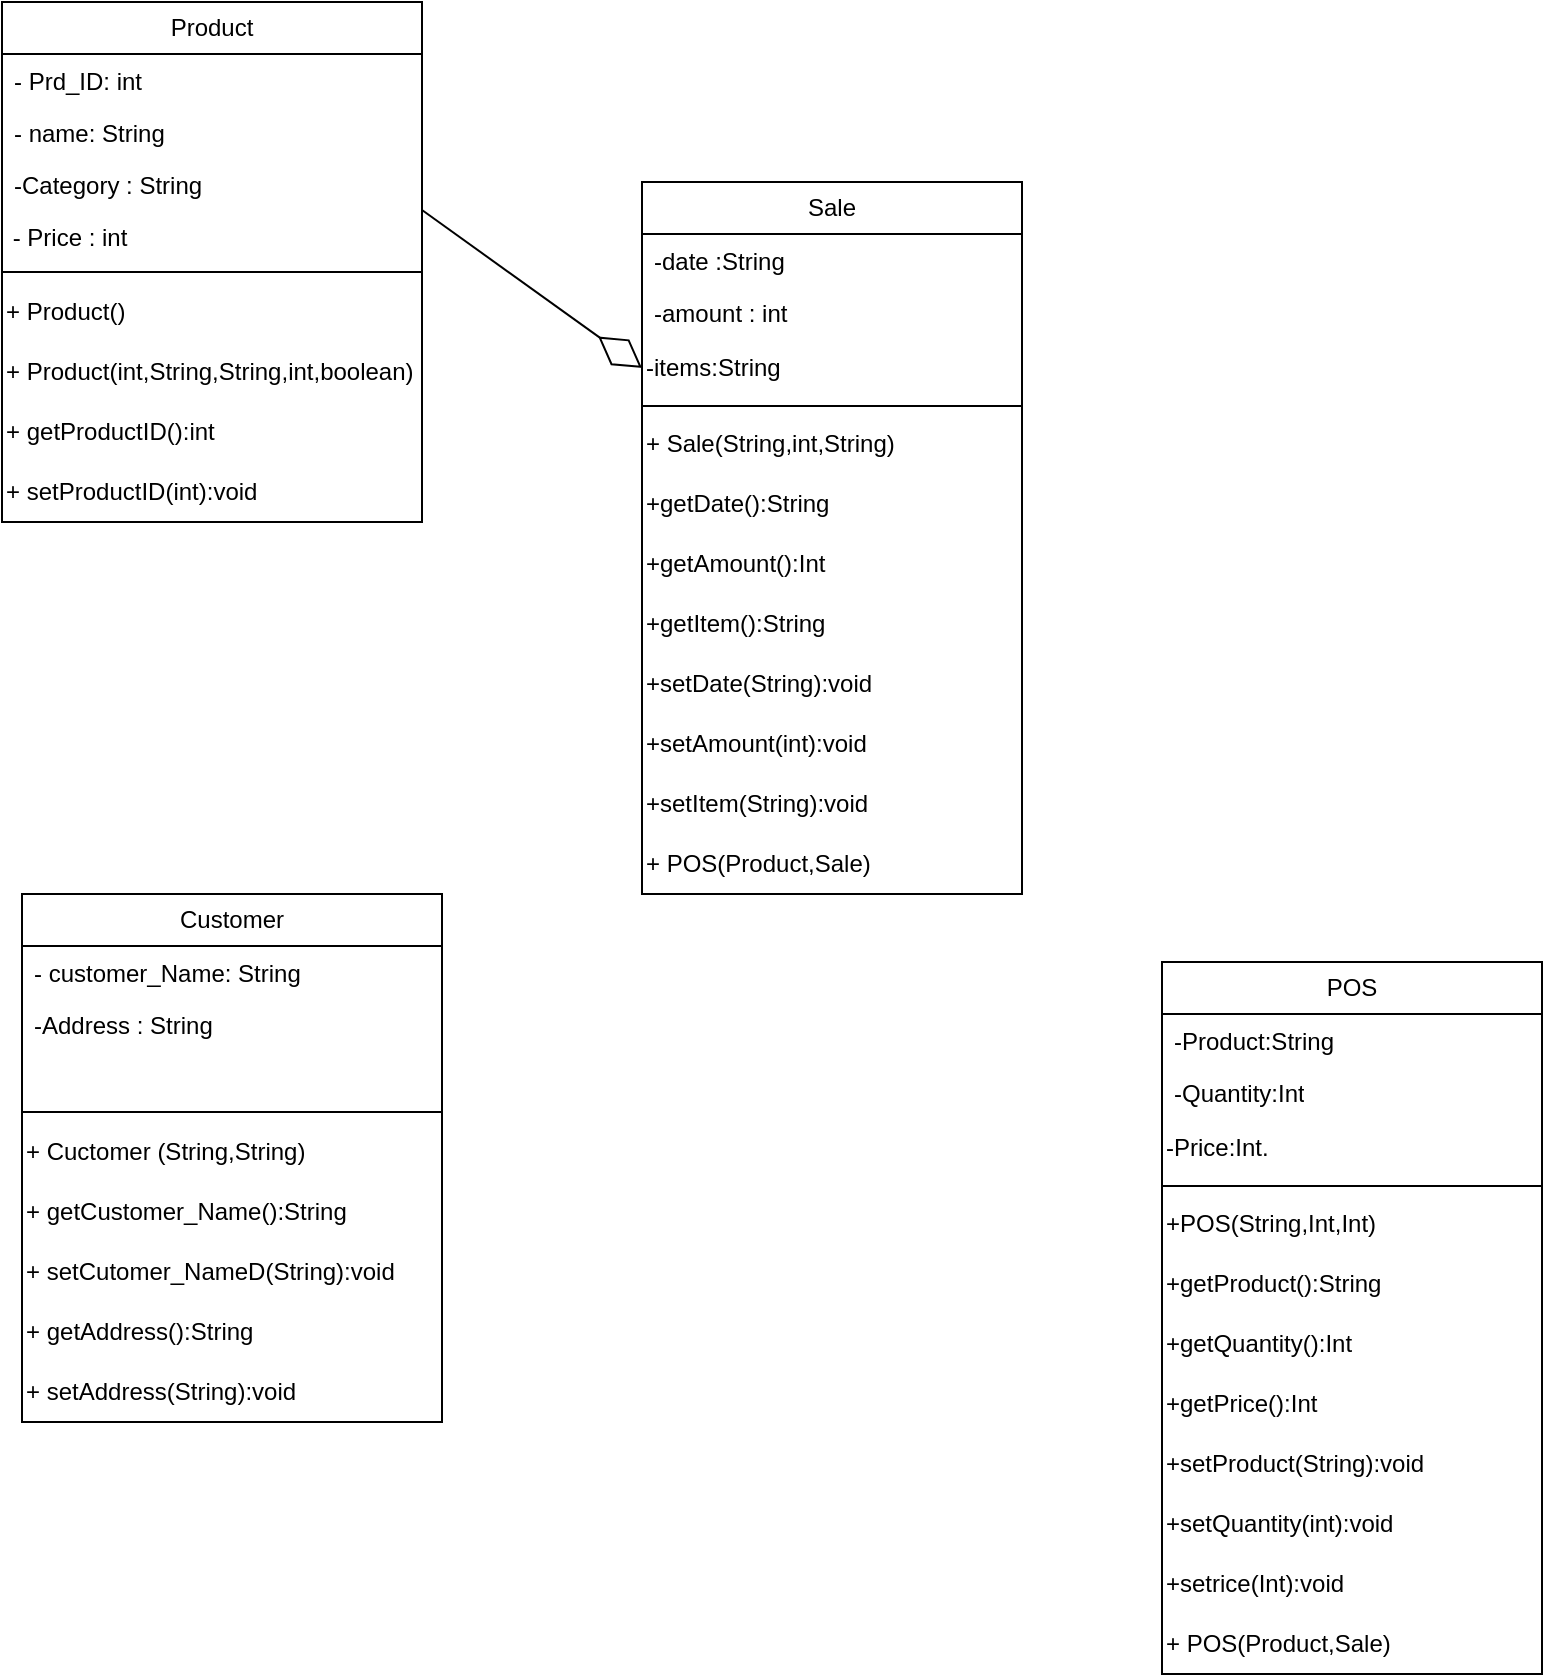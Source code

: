 <mxfile version="24.7.7">
  <diagram id="C5RBs43oDa-KdzZeNtuy" name="Page-1">
    <mxGraphModel dx="524" dy="857" grid="1" gridSize="10" guides="1" tooltips="1" connect="1" arrows="1" fold="1" page="1" pageScale="1" pageWidth="827" pageHeight="1169" math="0" shadow="0">
      <root>
        <mxCell id="WIyWlLk6GJQsqaUBKTNV-0" />
        <mxCell id="WIyWlLk6GJQsqaUBKTNV-1" parent="WIyWlLk6GJQsqaUBKTNV-0" />
        <mxCell id="VkNIWa38PYOduXBMuDkF-0" value="Product" style="swimlane;fontStyle=0;childLayout=stackLayout;horizontal=1;startSize=26;fillColor=none;horizontalStack=0;resizeParent=1;resizeParentMax=0;resizeLast=0;collapsible=1;marginBottom=0;whiteSpace=wrap;html=1;" vertex="1" parent="WIyWlLk6GJQsqaUBKTNV-1">
          <mxGeometry x="390" y="330" width="210" height="260" as="geometry" />
        </mxCell>
        <mxCell id="VkNIWa38PYOduXBMuDkF-1" value="- Prd_ID: int" style="text;strokeColor=none;fillColor=none;align=left;verticalAlign=top;spacingLeft=4;spacingRight=4;overflow=hidden;rotatable=0;points=[[0,0.5],[1,0.5]];portConstraint=eastwest;whiteSpace=wrap;html=1;" vertex="1" parent="VkNIWa38PYOduXBMuDkF-0">
          <mxGeometry y="26" width="210" height="26" as="geometry" />
        </mxCell>
        <mxCell id="VkNIWa38PYOduXBMuDkF-2" value="- name: String" style="text;strokeColor=none;fillColor=none;align=left;verticalAlign=top;spacingLeft=4;spacingRight=4;overflow=hidden;rotatable=0;points=[[0,0.5],[1,0.5]];portConstraint=eastwest;whiteSpace=wrap;html=1;" vertex="1" parent="VkNIWa38PYOduXBMuDkF-0">
          <mxGeometry y="52" width="210" height="26" as="geometry" />
        </mxCell>
        <mxCell id="VkNIWa38PYOduXBMuDkF-3" value="-Category : String" style="text;strokeColor=none;fillColor=none;align=left;verticalAlign=top;spacingLeft=4;spacingRight=4;overflow=hidden;rotatable=0;points=[[0,0.5],[1,0.5]];portConstraint=eastwest;whiteSpace=wrap;html=1;" vertex="1" parent="VkNIWa38PYOduXBMuDkF-0">
          <mxGeometry y="78" width="210" height="52" as="geometry" />
        </mxCell>
        <mxCell id="VkNIWa38PYOduXBMuDkF-16" value="" style="line;strokeWidth=1;fillColor=none;align=left;verticalAlign=middle;spacingTop=-1;spacingLeft=3;spacingRight=3;rotatable=0;labelPosition=right;points=[];portConstraint=eastwest;strokeColor=inherit;" vertex="1" parent="VkNIWa38PYOduXBMuDkF-0">
          <mxGeometry y="130" width="210" height="10" as="geometry" />
        </mxCell>
        <mxCell id="VkNIWa38PYOduXBMuDkF-18" value="+ Product()" style="text;strokeColor=none;align=left;fillColor=none;html=1;verticalAlign=middle;whiteSpace=wrap;rounded=0;" vertex="1" parent="VkNIWa38PYOduXBMuDkF-0">
          <mxGeometry y="140" width="210" height="30" as="geometry" />
        </mxCell>
        <mxCell id="VkNIWa38PYOduXBMuDkF-20" value="+ Product(int,String,String,int,boolean)" style="text;strokeColor=none;align=left;fillColor=none;html=1;verticalAlign=middle;whiteSpace=wrap;rounded=0;" vertex="1" parent="VkNIWa38PYOduXBMuDkF-0">
          <mxGeometry y="170" width="210" height="30" as="geometry" />
        </mxCell>
        <mxCell id="VkNIWa38PYOduXBMuDkF-21" value="+ getProductID():int" style="text;strokeColor=none;align=left;fillColor=none;html=1;verticalAlign=middle;whiteSpace=wrap;rounded=0;" vertex="1" parent="VkNIWa38PYOduXBMuDkF-0">
          <mxGeometry y="200" width="210" height="30" as="geometry" />
        </mxCell>
        <mxCell id="VkNIWa38PYOduXBMuDkF-22" value="+ setProductID(int):void" style="text;strokeColor=none;align=left;fillColor=none;html=1;verticalAlign=middle;whiteSpace=wrap;rounded=0;" vertex="1" parent="VkNIWa38PYOduXBMuDkF-0">
          <mxGeometry y="230" width="210" height="30" as="geometry" />
        </mxCell>
        <mxCell id="VkNIWa38PYOduXBMuDkF-6" value="&amp;nbsp;- Price : int" style="text;strokeColor=none;align=left;fillColor=none;html=1;verticalAlign=middle;whiteSpace=wrap;rounded=0;" vertex="1" parent="WIyWlLk6GJQsqaUBKTNV-1">
          <mxGeometry x="390" y="433" width="130" height="30" as="geometry" />
        </mxCell>
        <mxCell id="VkNIWa38PYOduXBMuDkF-10" value="Sale" style="swimlane;fontStyle=0;childLayout=stackLayout;horizontal=1;startSize=26;fillColor=none;horizontalStack=0;resizeParent=1;resizeParentMax=0;resizeLast=0;collapsible=1;marginBottom=0;whiteSpace=wrap;html=1;" vertex="1" parent="WIyWlLk6GJQsqaUBKTNV-1">
          <mxGeometry x="710" y="420" width="190" height="356" as="geometry" />
        </mxCell>
        <mxCell id="VkNIWa38PYOduXBMuDkF-11" value="-date :String" style="text;strokeColor=none;fillColor=none;align=left;verticalAlign=top;spacingLeft=4;spacingRight=4;overflow=hidden;rotatable=0;points=[[0,0.5],[1,0.5]];portConstraint=eastwest;whiteSpace=wrap;html=1;" vertex="1" parent="VkNIWa38PYOduXBMuDkF-10">
          <mxGeometry y="26" width="190" height="26" as="geometry" />
        </mxCell>
        <mxCell id="VkNIWa38PYOduXBMuDkF-32" value="-amount : int" style="text;strokeColor=none;fillColor=none;align=left;verticalAlign=top;spacingLeft=4;spacingRight=4;overflow=hidden;rotatable=0;points=[[0,0.5],[1,0.5]];portConstraint=eastwest;whiteSpace=wrap;html=1;" vertex="1" parent="VkNIWa38PYOduXBMuDkF-10">
          <mxGeometry y="52" width="190" height="26" as="geometry" />
        </mxCell>
        <mxCell id="VkNIWa38PYOduXBMuDkF-25" value="-items:String" style="text;strokeColor=none;align=left;fillColor=none;html=1;verticalAlign=middle;whiteSpace=wrap;rounded=0;" vertex="1" parent="VkNIWa38PYOduXBMuDkF-10">
          <mxGeometry y="78" width="190" height="30" as="geometry" />
        </mxCell>
        <mxCell id="VkNIWa38PYOduXBMuDkF-23" value="" style="line;strokeWidth=1;fillColor=none;align=left;verticalAlign=middle;spacingTop=-1;spacingLeft=3;spacingRight=3;rotatable=0;labelPosition=right;points=[];portConstraint=eastwest;strokeColor=inherit;" vertex="1" parent="VkNIWa38PYOduXBMuDkF-10">
          <mxGeometry y="108" width="190" height="8" as="geometry" />
        </mxCell>
        <mxCell id="VkNIWa38PYOduXBMuDkF-27" value="+ Sale(String,int,String)" style="text;strokeColor=none;align=left;fillColor=none;html=1;verticalAlign=middle;whiteSpace=wrap;rounded=0;" vertex="1" parent="VkNIWa38PYOduXBMuDkF-10">
          <mxGeometry y="116" width="190" height="30" as="geometry" />
        </mxCell>
        <mxCell id="VkNIWa38PYOduXBMuDkF-31" value="+getDate():String" style="text;strokeColor=none;align=left;fillColor=none;html=1;verticalAlign=middle;whiteSpace=wrap;rounded=0;" vertex="1" parent="VkNIWa38PYOduXBMuDkF-10">
          <mxGeometry y="146" width="190" height="30" as="geometry" />
        </mxCell>
        <mxCell id="VkNIWa38PYOduXBMuDkF-50" value="+getAmount():Int" style="text;strokeColor=none;align=left;fillColor=none;html=1;verticalAlign=middle;whiteSpace=wrap;rounded=0;" vertex="1" parent="VkNIWa38PYOduXBMuDkF-10">
          <mxGeometry y="176" width="190" height="30" as="geometry" />
        </mxCell>
        <mxCell id="VkNIWa38PYOduXBMuDkF-51" value="+getItem():String" style="text;strokeColor=none;align=left;fillColor=none;html=1;verticalAlign=middle;whiteSpace=wrap;rounded=0;" vertex="1" parent="VkNIWa38PYOduXBMuDkF-10">
          <mxGeometry y="206" width="190" height="30" as="geometry" />
        </mxCell>
        <mxCell id="VkNIWa38PYOduXBMuDkF-52" value="+setDate(String):void" style="text;strokeColor=none;align=left;fillColor=none;html=1;verticalAlign=middle;whiteSpace=wrap;rounded=0;" vertex="1" parent="VkNIWa38PYOduXBMuDkF-10">
          <mxGeometry y="236" width="190" height="30" as="geometry" />
        </mxCell>
        <mxCell id="VkNIWa38PYOduXBMuDkF-53" value="+setAmount(int):void" style="text;strokeColor=none;align=left;fillColor=none;html=1;verticalAlign=middle;whiteSpace=wrap;rounded=0;" vertex="1" parent="VkNIWa38PYOduXBMuDkF-10">
          <mxGeometry y="266" width="190" height="30" as="geometry" />
        </mxCell>
        <mxCell id="VkNIWa38PYOduXBMuDkF-54" value="+setItem(String):void" style="text;strokeColor=none;align=left;fillColor=none;html=1;verticalAlign=middle;whiteSpace=wrap;rounded=0;" vertex="1" parent="VkNIWa38PYOduXBMuDkF-10">
          <mxGeometry y="296" width="190" height="30" as="geometry" />
        </mxCell>
        <mxCell id="VkNIWa38PYOduXBMuDkF-55" value="+ POS(Product,Sale)" style="text;strokeColor=none;align=left;fillColor=none;html=1;verticalAlign=middle;whiteSpace=wrap;rounded=0;" vertex="1" parent="VkNIWa38PYOduXBMuDkF-10">
          <mxGeometry y="326" width="190" height="30" as="geometry" />
        </mxCell>
        <mxCell id="VkNIWa38PYOduXBMuDkF-37" value="" style="endArrow=diamondThin;endFill=0;endSize=24;html=1;rounded=0;entryX=0;entryY=0.5;entryDx=0;entryDy=0;exitX=1;exitY=0.5;exitDx=0;exitDy=0;" edge="1" parent="WIyWlLk6GJQsqaUBKTNV-1" source="VkNIWa38PYOduXBMuDkF-3" target="VkNIWa38PYOduXBMuDkF-25">
          <mxGeometry width="160" relative="1" as="geometry">
            <mxPoint x="730" y="420" as="sourcePoint" />
            <mxPoint x="880" y="420" as="targetPoint" />
          </mxGeometry>
        </mxCell>
        <mxCell id="VkNIWa38PYOduXBMuDkF-38" value="Customer" style="swimlane;fontStyle=0;childLayout=stackLayout;horizontal=1;startSize=26;fillColor=none;horizontalStack=0;resizeParent=1;resizeParentMax=0;resizeLast=0;collapsible=1;marginBottom=0;whiteSpace=wrap;html=1;" vertex="1" parent="WIyWlLk6GJQsqaUBKTNV-1">
          <mxGeometry x="400" y="776" width="210" height="264" as="geometry" />
        </mxCell>
        <mxCell id="VkNIWa38PYOduXBMuDkF-40" value="- customer_Name: String" style="text;strokeColor=none;fillColor=none;align=left;verticalAlign=top;spacingLeft=4;spacingRight=4;overflow=hidden;rotatable=0;points=[[0,0.5],[1,0.5]];portConstraint=eastwest;whiteSpace=wrap;html=1;" vertex="1" parent="VkNIWa38PYOduXBMuDkF-38">
          <mxGeometry y="26" width="210" height="26" as="geometry" />
        </mxCell>
        <mxCell id="VkNIWa38PYOduXBMuDkF-41" value="-Address : String" style="text;strokeColor=none;fillColor=none;align=left;verticalAlign=top;spacingLeft=4;spacingRight=4;overflow=hidden;rotatable=0;points=[[0,0.5],[1,0.5]];portConstraint=eastwest;whiteSpace=wrap;html=1;" vertex="1" parent="VkNIWa38PYOduXBMuDkF-38">
          <mxGeometry y="52" width="210" height="52" as="geometry" />
        </mxCell>
        <mxCell id="VkNIWa38PYOduXBMuDkF-42" value="" style="line;strokeWidth=1;fillColor=none;align=left;verticalAlign=middle;spacingTop=-1;spacingLeft=3;spacingRight=3;rotatable=0;labelPosition=right;points=[];portConstraint=eastwest;strokeColor=inherit;" vertex="1" parent="VkNIWa38PYOduXBMuDkF-38">
          <mxGeometry y="104" width="210" height="10" as="geometry" />
        </mxCell>
        <mxCell id="VkNIWa38PYOduXBMuDkF-44" value="+ Cuctomer (String,String)" style="text;strokeColor=none;align=left;fillColor=none;html=1;verticalAlign=middle;whiteSpace=wrap;rounded=0;" vertex="1" parent="VkNIWa38PYOduXBMuDkF-38">
          <mxGeometry y="114" width="210" height="30" as="geometry" />
        </mxCell>
        <mxCell id="VkNIWa38PYOduXBMuDkF-45" value="+ getCustomer_Name():String" style="text;strokeColor=none;align=left;fillColor=none;html=1;verticalAlign=middle;whiteSpace=wrap;rounded=0;" vertex="1" parent="VkNIWa38PYOduXBMuDkF-38">
          <mxGeometry y="144" width="210" height="30" as="geometry" />
        </mxCell>
        <mxCell id="VkNIWa38PYOduXBMuDkF-46" value="+ setCutomer_NameD(String):void" style="text;strokeColor=none;align=left;fillColor=none;html=1;verticalAlign=middle;whiteSpace=wrap;rounded=0;" vertex="1" parent="VkNIWa38PYOduXBMuDkF-38">
          <mxGeometry y="174" width="210" height="30" as="geometry" />
        </mxCell>
        <mxCell id="VkNIWa38PYOduXBMuDkF-48" value="+ getAddress():String" style="text;strokeColor=none;align=left;fillColor=none;html=1;verticalAlign=middle;whiteSpace=wrap;rounded=0;" vertex="1" parent="VkNIWa38PYOduXBMuDkF-38">
          <mxGeometry y="204" width="210" height="30" as="geometry" />
        </mxCell>
        <mxCell id="VkNIWa38PYOduXBMuDkF-49" value="+ setAddress(String):void" style="text;strokeColor=none;align=left;fillColor=none;html=1;verticalAlign=middle;whiteSpace=wrap;rounded=0;" vertex="1" parent="VkNIWa38PYOduXBMuDkF-38">
          <mxGeometry y="234" width="210" height="30" as="geometry" />
        </mxCell>
        <mxCell id="VkNIWa38PYOduXBMuDkF-56" value="POS" style="swimlane;fontStyle=0;childLayout=stackLayout;horizontal=1;startSize=26;fillColor=none;horizontalStack=0;resizeParent=1;resizeParentMax=0;resizeLast=0;collapsible=1;marginBottom=0;whiteSpace=wrap;html=1;" vertex="1" parent="WIyWlLk6GJQsqaUBKTNV-1">
          <mxGeometry x="970" y="810" width="190" height="356" as="geometry" />
        </mxCell>
        <mxCell id="VkNIWa38PYOduXBMuDkF-57" value="-Product:String" style="text;strokeColor=none;fillColor=none;align=left;verticalAlign=top;spacingLeft=4;spacingRight=4;overflow=hidden;rotatable=0;points=[[0,0.5],[1,0.5]];portConstraint=eastwest;whiteSpace=wrap;html=1;" vertex="1" parent="VkNIWa38PYOduXBMuDkF-56">
          <mxGeometry y="26" width="190" height="26" as="geometry" />
        </mxCell>
        <mxCell id="VkNIWa38PYOduXBMuDkF-58" value="-Quantity:Int" style="text;strokeColor=none;fillColor=none;align=left;verticalAlign=top;spacingLeft=4;spacingRight=4;overflow=hidden;rotatable=0;points=[[0,0.5],[1,0.5]];portConstraint=eastwest;whiteSpace=wrap;html=1;" vertex="1" parent="VkNIWa38PYOduXBMuDkF-56">
          <mxGeometry y="52" width="190" height="26" as="geometry" />
        </mxCell>
        <mxCell id="VkNIWa38PYOduXBMuDkF-59" value="-Price:Int." style="text;strokeColor=none;align=left;fillColor=none;html=1;verticalAlign=middle;whiteSpace=wrap;rounded=0;" vertex="1" parent="VkNIWa38PYOduXBMuDkF-56">
          <mxGeometry y="78" width="190" height="30" as="geometry" />
        </mxCell>
        <mxCell id="VkNIWa38PYOduXBMuDkF-60" value="" style="line;strokeWidth=1;fillColor=none;align=left;verticalAlign=middle;spacingTop=-1;spacingLeft=3;spacingRight=3;rotatable=0;labelPosition=right;points=[];portConstraint=eastwest;strokeColor=inherit;" vertex="1" parent="VkNIWa38PYOduXBMuDkF-56">
          <mxGeometry y="108" width="190" height="8" as="geometry" />
        </mxCell>
        <mxCell id="VkNIWa38PYOduXBMuDkF-61" value="+POS(String,Int,Int)" style="text;strokeColor=none;align=left;fillColor=none;html=1;verticalAlign=middle;whiteSpace=wrap;rounded=0;" vertex="1" parent="VkNIWa38PYOduXBMuDkF-56">
          <mxGeometry y="116" width="190" height="30" as="geometry" />
        </mxCell>
        <mxCell id="VkNIWa38PYOduXBMuDkF-62" value="+getProduct():String" style="text;strokeColor=none;align=left;fillColor=none;html=1;verticalAlign=middle;whiteSpace=wrap;rounded=0;" vertex="1" parent="VkNIWa38PYOduXBMuDkF-56">
          <mxGeometry y="146" width="190" height="30" as="geometry" />
        </mxCell>
        <mxCell id="VkNIWa38PYOduXBMuDkF-63" value="+getQuantity():Int" style="text;strokeColor=none;align=left;fillColor=none;html=1;verticalAlign=middle;whiteSpace=wrap;rounded=0;" vertex="1" parent="VkNIWa38PYOduXBMuDkF-56">
          <mxGeometry y="176" width="190" height="30" as="geometry" />
        </mxCell>
        <mxCell id="VkNIWa38PYOduXBMuDkF-64" value="+getPrice():Int" style="text;strokeColor=none;align=left;fillColor=none;html=1;verticalAlign=middle;whiteSpace=wrap;rounded=0;" vertex="1" parent="VkNIWa38PYOduXBMuDkF-56">
          <mxGeometry y="206" width="190" height="30" as="geometry" />
        </mxCell>
        <mxCell id="VkNIWa38PYOduXBMuDkF-65" value="+setProduct(String):void" style="text;strokeColor=none;align=left;fillColor=none;html=1;verticalAlign=middle;whiteSpace=wrap;rounded=0;" vertex="1" parent="VkNIWa38PYOduXBMuDkF-56">
          <mxGeometry y="236" width="190" height="30" as="geometry" />
        </mxCell>
        <mxCell id="VkNIWa38PYOduXBMuDkF-66" value="+setQuantity(int):void" style="text;strokeColor=none;align=left;fillColor=none;html=1;verticalAlign=middle;whiteSpace=wrap;rounded=0;" vertex="1" parent="VkNIWa38PYOduXBMuDkF-56">
          <mxGeometry y="266" width="190" height="30" as="geometry" />
        </mxCell>
        <mxCell id="VkNIWa38PYOduXBMuDkF-67" value="+setrice(Int):void" style="text;strokeColor=none;align=left;fillColor=none;html=1;verticalAlign=middle;whiteSpace=wrap;rounded=0;" vertex="1" parent="VkNIWa38PYOduXBMuDkF-56">
          <mxGeometry y="296" width="190" height="30" as="geometry" />
        </mxCell>
        <mxCell id="VkNIWa38PYOduXBMuDkF-68" value="+ POS(Product,Sale)" style="text;strokeColor=none;align=left;fillColor=none;html=1;verticalAlign=middle;whiteSpace=wrap;rounded=0;" vertex="1" parent="VkNIWa38PYOduXBMuDkF-56">
          <mxGeometry y="326" width="190" height="30" as="geometry" />
        </mxCell>
      </root>
    </mxGraphModel>
  </diagram>
</mxfile>
